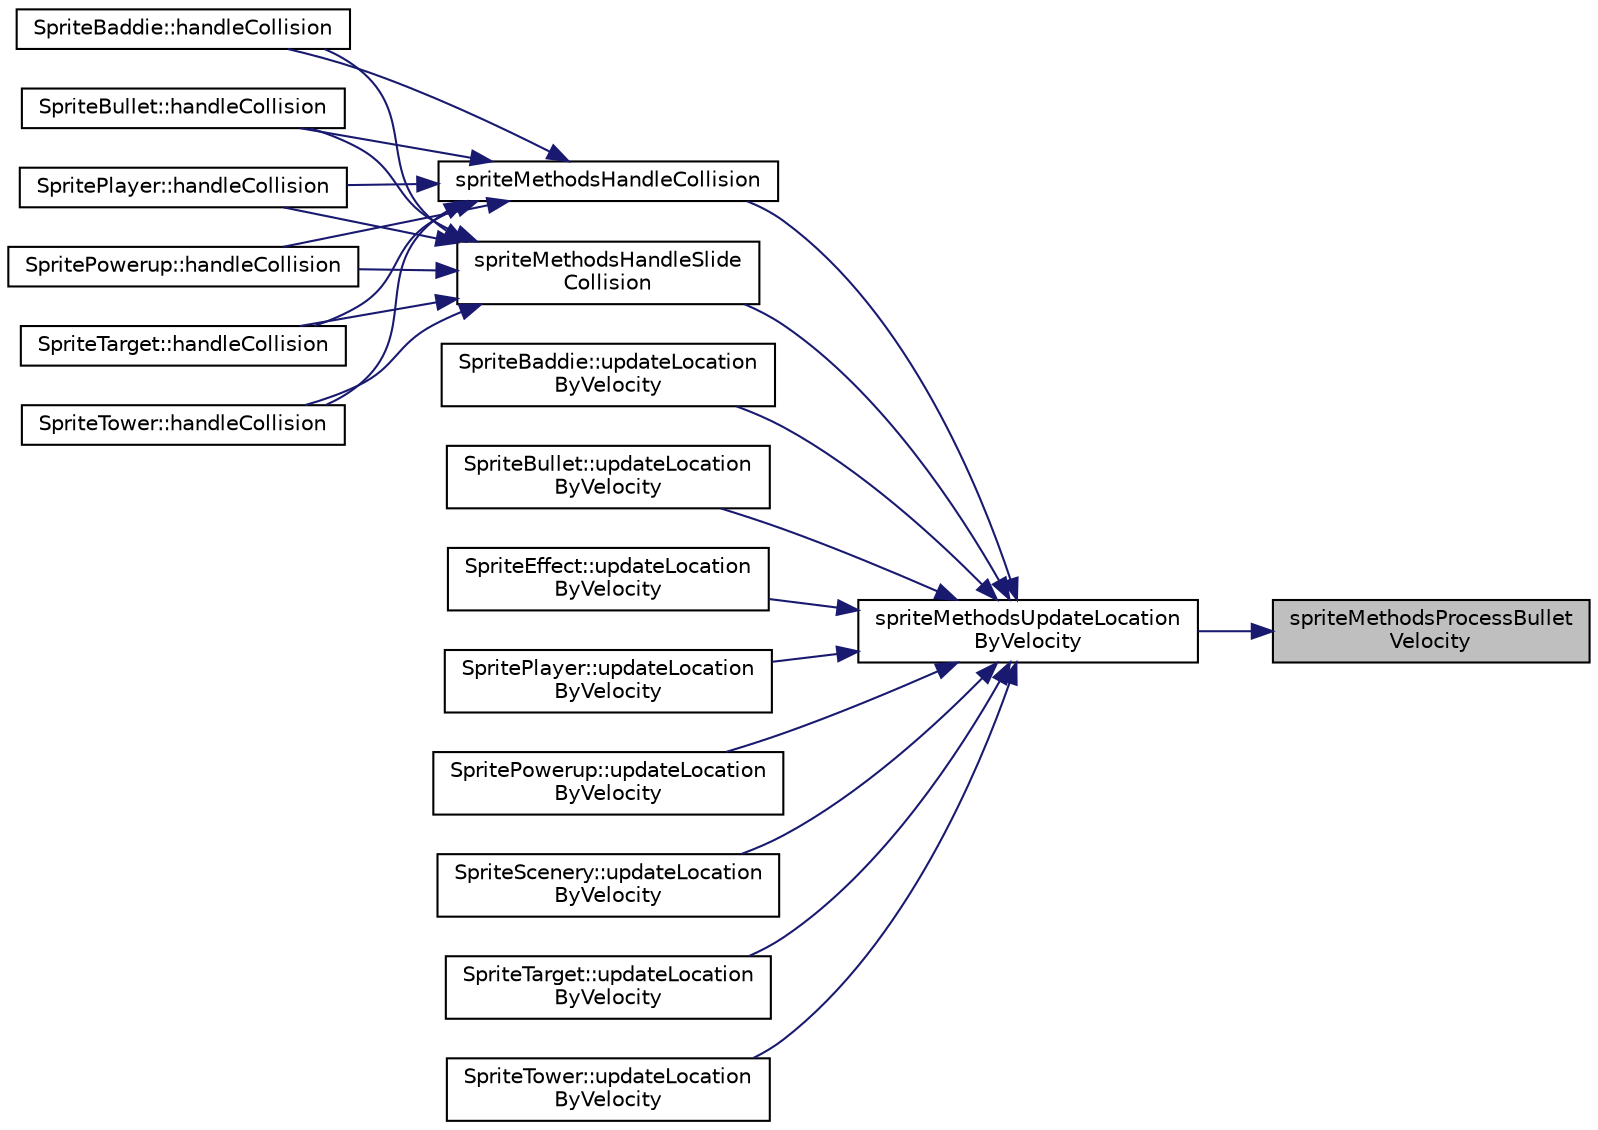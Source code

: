 digraph "spriteMethodsProcessBulletVelocity"
{
 // LATEX_PDF_SIZE
  edge [fontname="Helvetica",fontsize="10",labelfontname="Helvetica",labelfontsize="10"];
  node [fontname="Helvetica",fontsize="10",shape=record];
  rankdir="RL";
  Node1 [label="spriteMethodsProcessBullet\lVelocity",height=0.2,width=0.4,color="black", fillcolor="grey75", style="filled", fontcolor="black",tooltip=" "];
  Node1 -> Node2 [dir="back",color="midnightblue",fontsize="10",style="solid",fontname="Helvetica"];
  Node2 [label="spriteMethodsUpdateLocation\lByVelocity",height=0.2,width=0.4,color="black", fillcolor="white", style="filled",URL="$_sprite_methods_8cpp.html#a7bd12ba2a61a229814542d103d51d167",tooltip=" "];
  Node2 -> Node3 [dir="back",color="midnightblue",fontsize="10",style="solid",fontname="Helvetica"];
  Node3 [label="spriteMethodsHandleCollision",height=0.2,width=0.4,color="black", fillcolor="white", style="filled",URL="$_sprite_methods_8cpp.html#a771d26785a516650e09230082cbd1cf3",tooltip=" "];
  Node3 -> Node4 [dir="back",color="midnightblue",fontsize="10",style="solid",fontname="Helvetica"];
  Node4 [label="SpriteBaddie::handleCollision",height=0.2,width=0.4,color="black", fillcolor="white", style="filled",URL="$class_sprite_baddie.html#a60bbe30beb1bf5943694f935b110c808",tooltip=" "];
  Node3 -> Node5 [dir="back",color="midnightblue",fontsize="10",style="solid",fontname="Helvetica"];
  Node5 [label="SpriteBullet::handleCollision",height=0.2,width=0.4,color="black", fillcolor="white", style="filled",URL="$class_sprite_bullet.html#a7c7c0503738d74276ee80912cef20962",tooltip=" "];
  Node3 -> Node6 [dir="back",color="midnightblue",fontsize="10",style="solid",fontname="Helvetica"];
  Node6 [label="SpritePlayer::handleCollision",height=0.2,width=0.4,color="black", fillcolor="white", style="filled",URL="$class_sprite_player.html#a9e8152889fe27b4376fae23a6055490f",tooltip=" "];
  Node3 -> Node7 [dir="back",color="midnightblue",fontsize="10",style="solid",fontname="Helvetica"];
  Node7 [label="SpritePowerup::handleCollision",height=0.2,width=0.4,color="black", fillcolor="white", style="filled",URL="$class_sprite_powerup.html#ac789945b1a0990271bc0ca3c342c0c9b",tooltip=" "];
  Node3 -> Node8 [dir="back",color="midnightblue",fontsize="10",style="solid",fontname="Helvetica"];
  Node8 [label="SpriteTarget::handleCollision",height=0.2,width=0.4,color="black", fillcolor="white", style="filled",URL="$class_sprite_target.html#a877fd83c0bf93e3575d9868c185a1c19",tooltip=" "];
  Node3 -> Node9 [dir="back",color="midnightblue",fontsize="10",style="solid",fontname="Helvetica"];
  Node9 [label="SpriteTower::handleCollision",height=0.2,width=0.4,color="black", fillcolor="white", style="filled",URL="$class_sprite_tower.html#ad3ac4a8d843a960e5a2901bc5ffeb7da",tooltip=" "];
  Node2 -> Node10 [dir="back",color="midnightblue",fontsize="10",style="solid",fontname="Helvetica"];
  Node10 [label="spriteMethodsHandleSlide\lCollision",height=0.2,width=0.4,color="black", fillcolor="white", style="filled",URL="$_sprite_methods_8cpp.html#a6bfdc270d6c5c1b5fa1144a98e8f27d8",tooltip=" "];
  Node10 -> Node4 [dir="back",color="midnightblue",fontsize="10",style="solid",fontname="Helvetica"];
  Node10 -> Node5 [dir="back",color="midnightblue",fontsize="10",style="solid",fontname="Helvetica"];
  Node10 -> Node6 [dir="back",color="midnightblue",fontsize="10",style="solid",fontname="Helvetica"];
  Node10 -> Node7 [dir="back",color="midnightblue",fontsize="10",style="solid",fontname="Helvetica"];
  Node10 -> Node8 [dir="back",color="midnightblue",fontsize="10",style="solid",fontname="Helvetica"];
  Node10 -> Node9 [dir="back",color="midnightblue",fontsize="10",style="solid",fontname="Helvetica"];
  Node2 -> Node11 [dir="back",color="midnightblue",fontsize="10",style="solid",fontname="Helvetica"];
  Node11 [label="SpriteBaddie::updateLocation\lByVelocity",height=0.2,width=0.4,color="black", fillcolor="white", style="filled",URL="$class_sprite_baddie.html#a32a1912537109a8f1c0e368dccb14c52",tooltip=" "];
  Node2 -> Node12 [dir="back",color="midnightblue",fontsize="10",style="solid",fontname="Helvetica"];
  Node12 [label="SpriteBullet::updateLocation\lByVelocity",height=0.2,width=0.4,color="black", fillcolor="white", style="filled",URL="$class_sprite_bullet.html#afb1c86c42b5b994f0ab0a056fa1ca901",tooltip=" "];
  Node2 -> Node13 [dir="back",color="midnightblue",fontsize="10",style="solid",fontname="Helvetica"];
  Node13 [label="SpriteEffect::updateLocation\lByVelocity",height=0.2,width=0.4,color="black", fillcolor="white", style="filled",URL="$class_sprite_effect.html#a84c8ba20d8068a554218cca755b857a9",tooltip=" "];
  Node2 -> Node14 [dir="back",color="midnightblue",fontsize="10",style="solid",fontname="Helvetica"];
  Node14 [label="SpritePlayer::updateLocation\lByVelocity",height=0.2,width=0.4,color="black", fillcolor="white", style="filled",URL="$class_sprite_player.html#af3700f3fc0f40e29fa0a9196a18e7c64",tooltip=" "];
  Node2 -> Node15 [dir="back",color="midnightblue",fontsize="10",style="solid",fontname="Helvetica"];
  Node15 [label="SpritePowerup::updateLocation\lByVelocity",height=0.2,width=0.4,color="black", fillcolor="white", style="filled",URL="$class_sprite_powerup.html#a4e3e5795029538a98d4a6ff03743d34a",tooltip=" "];
  Node2 -> Node16 [dir="back",color="midnightblue",fontsize="10",style="solid",fontname="Helvetica"];
  Node16 [label="SpriteScenery::updateLocation\lByVelocity",height=0.2,width=0.4,color="black", fillcolor="white", style="filled",URL="$class_sprite_scenery.html#abba275bd237192b880ace831d6168ab7",tooltip=" "];
  Node2 -> Node17 [dir="back",color="midnightblue",fontsize="10",style="solid",fontname="Helvetica"];
  Node17 [label="SpriteTarget::updateLocation\lByVelocity",height=0.2,width=0.4,color="black", fillcolor="white", style="filled",URL="$class_sprite_target.html#ad90756fb498f268c3c5a84c6da19c34e",tooltip=" "];
  Node2 -> Node18 [dir="back",color="midnightblue",fontsize="10",style="solid",fontname="Helvetica"];
  Node18 [label="SpriteTower::updateLocation\lByVelocity",height=0.2,width=0.4,color="black", fillcolor="white", style="filled",URL="$class_sprite_tower.html#a9315e73bdb663f19ea9de13e24259f25",tooltip=" "];
}
